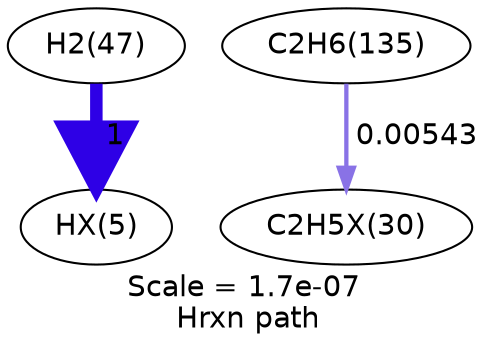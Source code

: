 digraph reaction_paths {
center=1;
s11 -> s34[fontname="Helvetica", style="setlinewidth(6)", arrowsize=3, color="0.7, 1.5, 0.9"
, label=" 1"];
s13 -> s38[fontname="Helvetica", style="setlinewidth(2.06)", arrowsize=1.03, color="0.7, 0.505, 0.9"
, label=" 0.00543"];
s11 [ fontname="Helvetica", label="H2(47)"];
s13 [ fontname="Helvetica", label="C2H6(135)"];
s34 [ fontname="Helvetica", label="HX(5)"];
s38 [ fontname="Helvetica", label="C2H5X(30)"];
 label = "Scale = 1.7e-07\l Hrxn path";
 fontname = "Helvetica";
}
